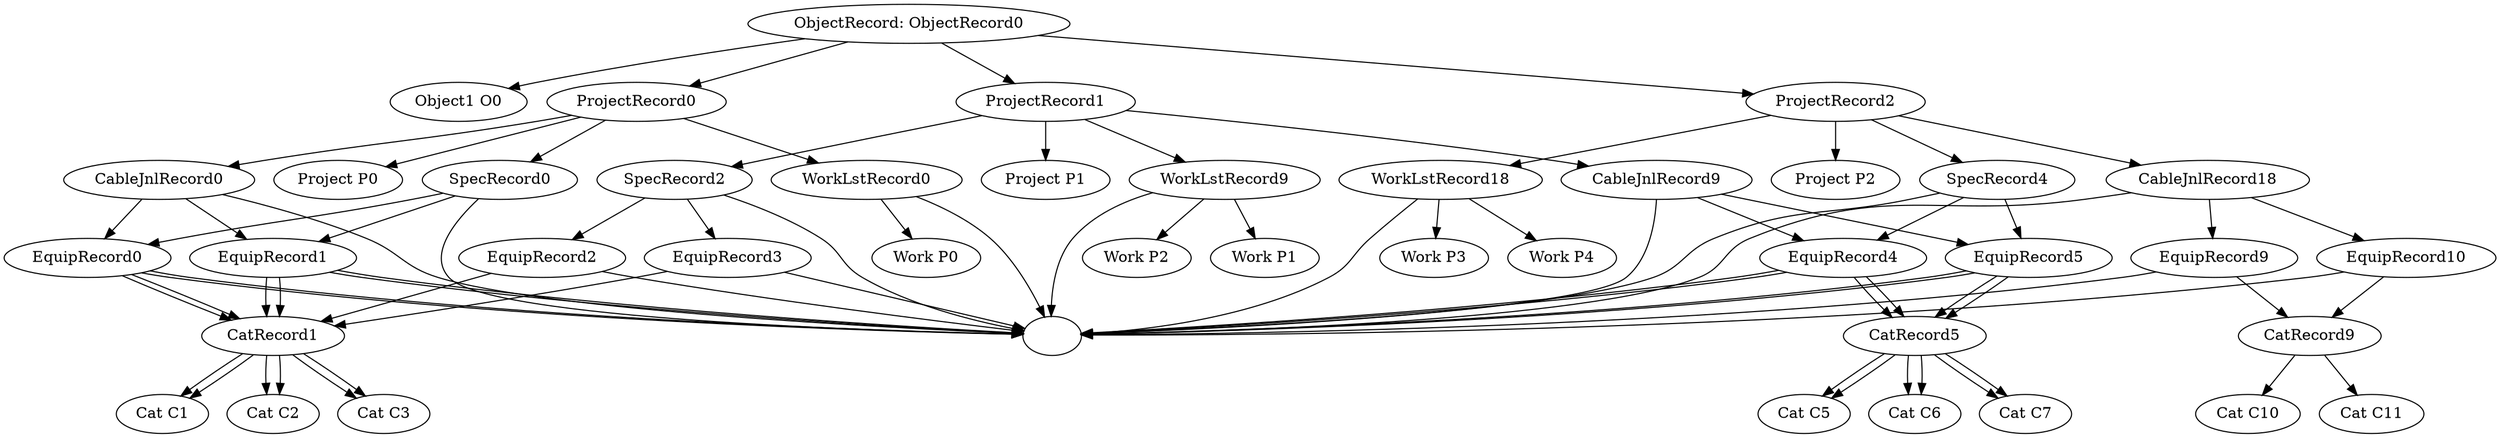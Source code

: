 digraph {
	ObjectRecord0 [label="ObjectRecord: ObjectRecord0"]
	ObjectRecord0 -> "Object1 O0"
	ObjectRecord0 -> ProjectRecord0
	ProjectRecord0 -> "Project P0"
	ProjectRecord0 -> WorkLstRecord0
	WorkLstRecord0 -> ""
	WorkLstRecord0 -> "Work P0"
	ProjectRecord0 -> CableJnlRecord0
	CableJnlRecord0 -> ""
	CableJnlRecord0 -> EquipRecord0
	EquipRecord0 -> ""
	EquipRecord0 -> CatRecord1
	CatRecord1 -> "Cat C1"
	CableJnlRecord0 -> EquipRecord1
	EquipRecord1 -> ""
	EquipRecord1 -> CatRecord1
	CatRecord1 -> "Cat C2"
	CatRecord1 -> "Cat C3"
	ProjectRecord0 -> SpecRecord0
	SpecRecord0 -> ""
	SpecRecord0 -> EquipRecord0
	EquipRecord0 -> ""
	EquipRecord0 -> CatRecord1
	CatRecord1 -> "Cat C1"
	SpecRecord0 -> EquipRecord1
	EquipRecord1 -> ""
	EquipRecord1 -> CatRecord1
	CatRecord1 -> "Cat C2"
	CatRecord1 -> "Cat C3"
	ObjectRecord0 -> ProjectRecord1
	ProjectRecord1 -> "Project P1"
	ProjectRecord1 -> WorkLstRecord9
	WorkLstRecord9 -> ""
	WorkLstRecord9 -> "Work P1"
	WorkLstRecord9 -> "Work P2"
	ProjectRecord1 -> CableJnlRecord9
	CableJnlRecord9 -> ""
	CableJnlRecord9 -> EquipRecord4
	EquipRecord4 -> ""
	EquipRecord4 -> CatRecord5
	CatRecord5 -> "Cat C5"
	CableJnlRecord9 -> EquipRecord5
	EquipRecord5 -> ""
	EquipRecord5 -> CatRecord5
	CatRecord5 -> "Cat C6"
	CatRecord5 -> "Cat C7"
	ProjectRecord1 -> SpecRecord2
	SpecRecord2 -> ""
	SpecRecord2 -> EquipRecord2
	EquipRecord2 -> ""
	EquipRecord2 -> CatRecord1
	SpecRecord2 -> EquipRecord3
	EquipRecord3 -> ""
	EquipRecord3 -> CatRecord1
	ObjectRecord0 -> ProjectRecord2
	ProjectRecord2 -> "Project P2"
	ProjectRecord2 -> WorkLstRecord18
	WorkLstRecord18 -> ""
	WorkLstRecord18 -> "Work P3"
	WorkLstRecord18 -> "Work P4"
	ProjectRecord2 -> CableJnlRecord18
	CableJnlRecord18 -> ""
	CableJnlRecord18 -> EquipRecord9
	EquipRecord9 -> ""
	EquipRecord9 -> CatRecord9
	CatRecord9 -> "Cat C10"
	CatRecord9 -> "Cat C11"
	CableJnlRecord18 -> EquipRecord10
	EquipRecord10 -> ""
	EquipRecord10 -> CatRecord9
	ProjectRecord2 -> SpecRecord4
	SpecRecord4 -> ""
	SpecRecord4 -> EquipRecord4
	EquipRecord4 -> ""
	EquipRecord4 -> CatRecord5
	CatRecord5 -> "Cat C5"
	SpecRecord4 -> EquipRecord5
	EquipRecord5 -> ""
	EquipRecord5 -> CatRecord5
	CatRecord5 -> "Cat C6"
	CatRecord5 -> "Cat C7"
}
